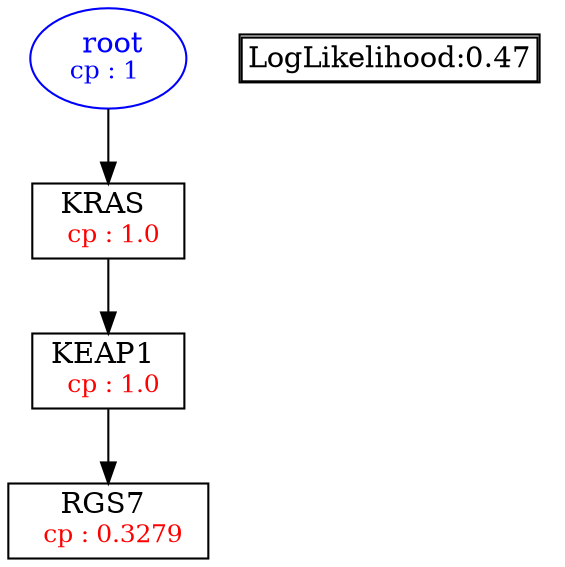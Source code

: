 digraph tree {
    "root" [label=<<font color='Blue'> root</font><br/><font color='Blue' POINT-SIZE='12'>cp : 1 </font>>, shape=oval, color=Blue];
    "S2" [label =<KRAS <br/> <font color='Red' POINT-SIZE='12'> cp : 1.0 </font>>, shape=box];
    "S3" [label =<KEAP1 <br/> <font color='Red' POINT-SIZE='12'> cp : 1.0 </font>>, shape=box];
    "S1" [label =<RGS7 <br/> <font color='Red' POINT-SIZE='12'> cp : 0.3279 </font>>, shape=box];
    "root" -> "S2";
    "S2" -> "S3";
    "S3" -> "S1";

    node[shape=plaintext]
    fontsize="10"
    struct1 [label=
    <<TABLE BORDER="1" CELLBORDER="1" CELLSPACING="0" >
    <TR><TD ALIGN="LEFT">LogLikelihood:0.47</TD></TR>
    </TABLE>>];

}

